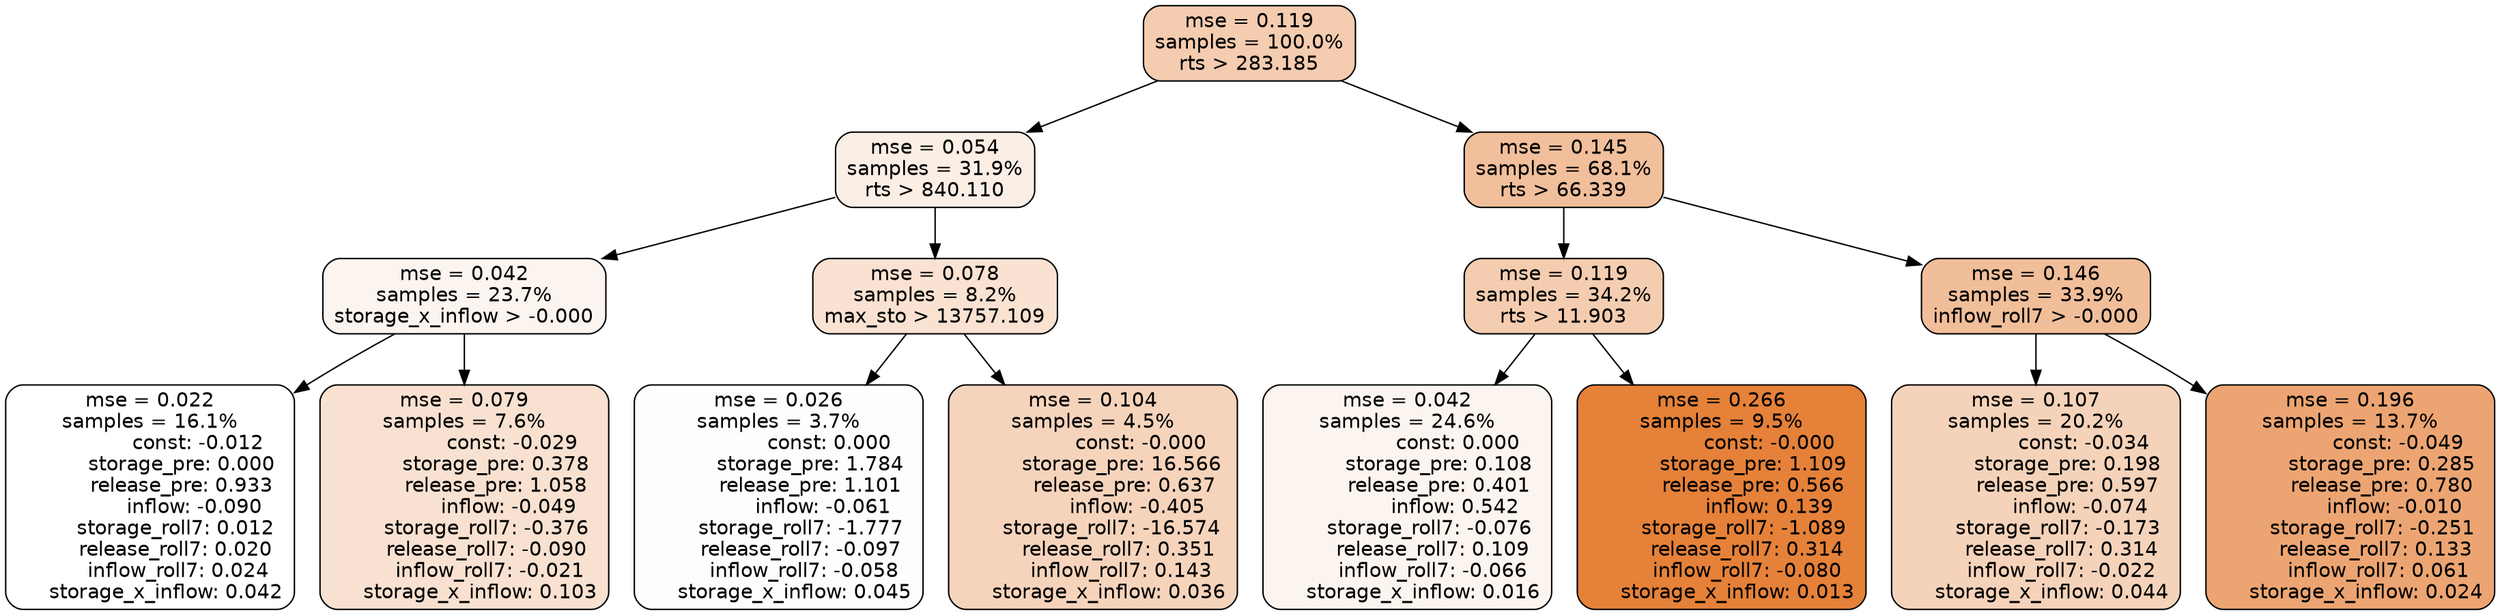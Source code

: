 digraph tree {
node [shape=rectangle, style="filled, rounded", color="black", fontname=helvetica] ;
edge [fontname=helvetica] ;
	"0" [label="mse = 0.119
samples = 100.0%
rts > 283.185", fillcolor="#f4ccb0"]
	"8" [label="mse = 0.054
samples = 31.9%
rts > 840.110", fillcolor="#fbeee5"]
	"1" [label="mse = 0.145
samples = 68.1%
rts > 66.339", fillcolor="#f1bf9b"]
	"9" [label="mse = 0.042
samples = 23.7%
storage_x_inflow > -0.000", fillcolor="#fcf4ef"]
	"12" [label="mse = 0.078
samples = 8.2%
max_sto > 13757.109", fillcolor="#f9e2d1"]
	"2" [label="mse = 0.119
samples = 34.2%
rts > 11.903", fillcolor="#f4cdb0"]
	"5" [label="mse = 0.146
samples = 33.9%
inflow_roll7 > -0.000", fillcolor="#f1be9a"]
	"10" [label="mse = 0.022
samples = 16.1%
               const: -0.012
          storage_pre: 0.000
          release_pre: 0.933
              inflow: -0.090
        storage_roll7: 0.012
        release_roll7: 0.020
         inflow_roll7: 0.024
     storage_x_inflow: 0.042", fillcolor="#ffffff"]
	"11" [label="mse = 0.079
samples = 7.6%
               const: -0.029
          storage_pre: 0.378
          release_pre: 1.058
              inflow: -0.049
       storage_roll7: -0.376
       release_roll7: -0.090
        inflow_roll7: -0.021
     storage_x_inflow: 0.103", fillcolor="#f8e1d0"]
	"13" [label="mse = 0.026
samples = 3.7%
                const: 0.000
          storage_pre: 1.784
          release_pre: 1.101
              inflow: -0.061
       storage_roll7: -1.777
       release_roll7: -0.097
        inflow_roll7: -0.058
     storage_x_inflow: 0.045", fillcolor="#fefdfc"]
	"14" [label="mse = 0.104
samples = 4.5%
               const: -0.000
         storage_pre: 16.566
          release_pre: 0.637
              inflow: -0.405
      storage_roll7: -16.574
        release_roll7: 0.351
         inflow_roll7: 0.143
     storage_x_inflow: 0.036", fillcolor="#f6d4bc"]
	"3" [label="mse = 0.042
samples = 24.6%
                const: 0.000
          storage_pre: 0.108
          release_pre: 0.401
               inflow: 0.542
       storage_roll7: -0.076
        release_roll7: 0.109
        inflow_roll7: -0.066
     storage_x_inflow: 0.016", fillcolor="#fcf5ef"]
	"4" [label="mse = 0.266
samples = 9.5%
               const: -0.000
          storage_pre: 1.109
          release_pre: 0.566
               inflow: 0.139
       storage_roll7: -1.089
        release_roll7: 0.314
        inflow_roll7: -0.080
     storage_x_inflow: 0.013", fillcolor="#e58139"]
	"6" [label="mse = 0.107
samples = 20.2%
               const: -0.034
          storage_pre: 0.198
          release_pre: 0.597
              inflow: -0.074
       storage_roll7: -0.173
        release_roll7: 0.314
        inflow_roll7: -0.022
     storage_x_inflow: 0.044", fillcolor="#f5d3ba"]
	"7" [label="mse = 0.196
samples = 13.7%
               const: -0.049
          storage_pre: 0.285
          release_pre: 0.780
              inflow: -0.010
       storage_roll7: -0.251
        release_roll7: 0.133
         inflow_roll7: 0.061
     storage_x_inflow: 0.024", fillcolor="#eca572"]

	"0" -> "1"
	"0" -> "8"
	"8" -> "9"
	"8" -> "12"
	"1" -> "2"
	"1" -> "5"
	"9" -> "10"
	"9" -> "11"
	"12" -> "13"
	"12" -> "14"
	"2" -> "3"
	"2" -> "4"
	"5" -> "6"
	"5" -> "7"
}